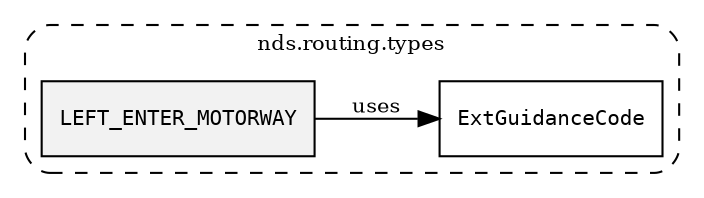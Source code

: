 /**
 * This dot file creates symbol collaboration diagram for LEFT_ENTER_MOTORWAY.
 */
digraph ZSERIO
{
    node [shape=box, fontsize=10];
    rankdir="LR";
    fontsize=10;
    tooltip="LEFT_ENTER_MOTORWAY collaboration diagram";

    subgraph "cluster_nds.routing.types"
    {
        style="dashed, rounded";
        label="nds.routing.types";
        tooltip="Package nds.routing.types";
        href="../../../content/packages/nds.routing.types.html#Package-nds-routing-types";
        target="_parent";

        "LEFT_ENTER_MOTORWAY" [style="filled", fillcolor="#0000000D", target="_parent", label=<<font face="monospace"><table align="center" border="0" cellspacing="0" cellpadding="0"><tr><td href="../../../content/packages/nds.routing.types.html#Constant-LEFT_ENTER_MOTORWAY" title="Constant defined in nds.routing.types">LEFT_ENTER_MOTORWAY</td></tr></table></font>>];
        "ExtGuidanceCode" [target="_parent", label=<<font face="monospace"><table align="center" border="0" cellspacing="0" cellpadding="0"><tr><td href="../../../content/packages/nds.routing.types.html#Subtype-ExtGuidanceCode" title="Subtype defined in nds.routing.types">ExtGuidanceCode</td></tr></table></font>>];
    }

    "LEFT_ENTER_MOTORWAY" -> "ExtGuidanceCode" [label="uses", fontsize=10];
}
